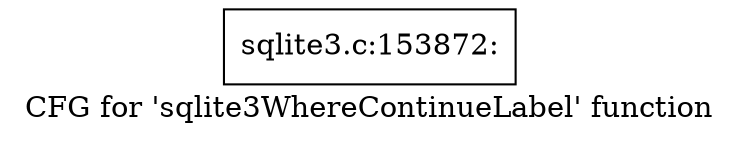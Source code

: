 digraph "CFG for 'sqlite3WhereContinueLabel' function" {
	label="CFG for 'sqlite3WhereContinueLabel' function";

	Node0x55c0f9b67b20 [shape=record,label="{sqlite3.c:153872:}"];
}
